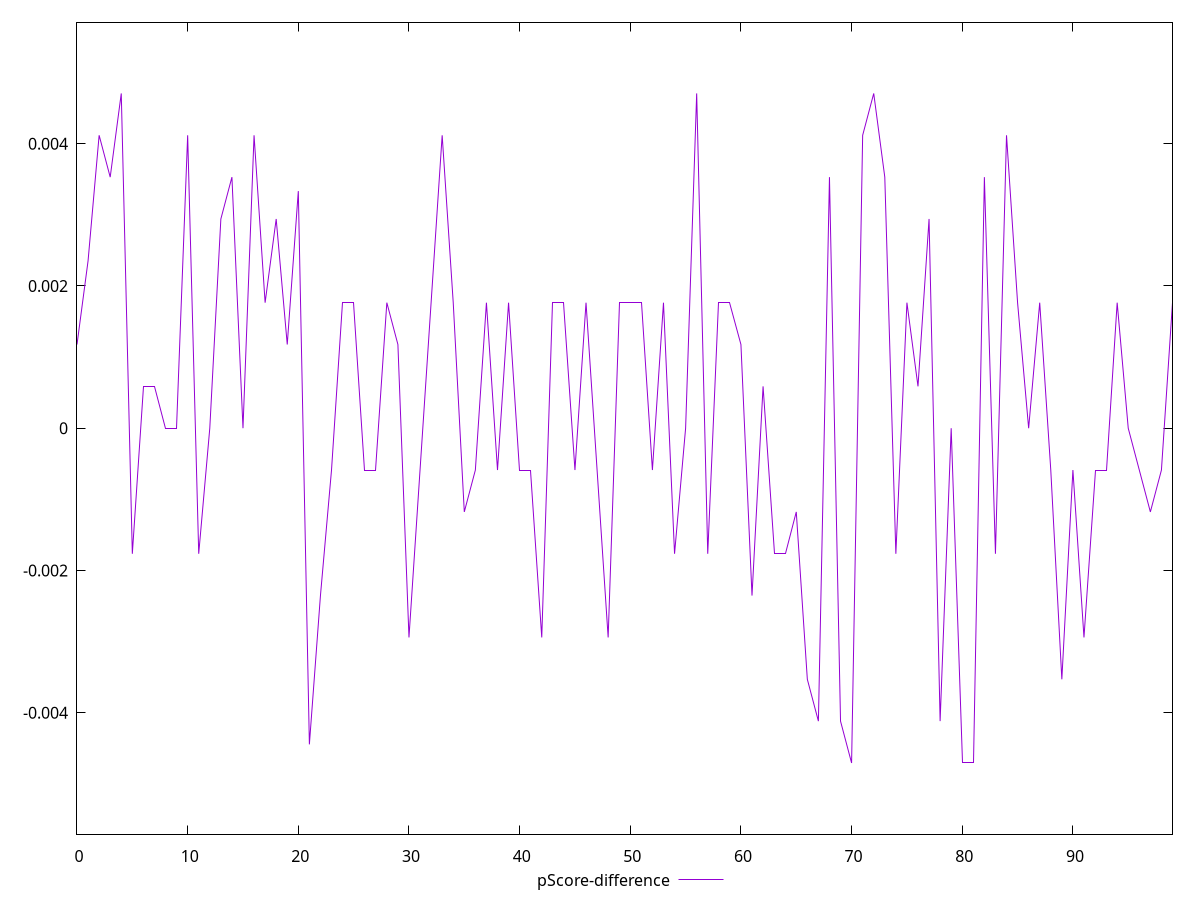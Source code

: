 reset

$pScoreDifference <<EOF
0 0.0011764705882352788
1 0.002352941176470613
2 0.004117647058823504
3 0.0035294117647058365
4 0.004705882352941171
5 -0.001764705882352946
6 0.0005882352941176672
7 0.0005882352941176117
8 0
9 0
10 0.004117647058823504
11 -0.001764705882352946
12 0
13 0.002941176470588225
14 0.003529411764705892
15 0
16 0.004117647058823504
17 0.001764705882352946
18 0.002941176470588225
19 0.0011764705882352788
20 0.0033333333333334103
21 -0.004444444444444473
22 -0.002352941176470613
23 -0.0005882352941176117
24 0.001764705882352946
25 0.001764705882352946
26 -0.0005882352941176117
27 -0.0005882352941176117
28 0.001764705882352946
29 0.0011764705882352788
30 -0.002941176470588225
31 -0.0005882352941176117
32 0.001764705882352946
33 0.004117647058823504
34 0.001764705882352946
35 -0.0011764705882353343
36 -0.0005882352941176117
37 0.001764705882352946
38 -0.0005882352941176117
39 0.001764705882352946
40 -0.0005882352941176117
41 -0.0005882352941176117
42 -0.002941176470588225
43 0.001764705882352946
44 0.001764705882352946
45 -0.0005882352941176117
46 0.001764705882352946
47 -0.0005882352941176117
48 -0.002941176470588225
49 0.001764705882352946
50 0.001764705882352946
51 0.001764705882352946
52 -0.0005882352941176117
53 0.001764705882352946
54 -0.001764705882352946
55 0
56 0.004705882352941171
57 -0.001764705882352946
58 0.001764705882352946
59 0.001764705882352946
60 0.0011764705882352788
61 -0.002352941176470613
62 0.0005882352941176672
63 -0.001764705882352946
64 -0.001764705882352946
65 -0.0011764705882353343
66 -0.003529411764705892
67 -0.004117647058823504
68 0.003529411764705892
69 -0.004117647058823559
70 -0.004705882352941171
71 0.004117647058823504
72 0.004705882352941171
73 0.0035294117647058365
74 -0.0017647058823528905
75 0.001764705882352946
76 0.0005882352941176117
77 0.002941176470588225
78 -0.004117647058823559
79 0
80 -0.004705882352941171
81 -0.004705882352941171
82 0.003529411764705892
83 -0.001764705882352946
84 0.004117647058823504
85 0.001764705882352946
86 0
87 0.001764705882352946
88 -0.0005882352941176117
89 -0.003529411764705892
90 -0.0005882352941176117
91 -0.002941176470588225
92 -0.0005882352941176117
93 -0.0005882352941176117
94 0.001764705882352946
95 0
96 -0.0005882352941176117
97 -0.0011764705882352788
98 -0.0005882352941176117
99 0.001764705882352946
EOF

set key outside below
set xrange [0:99]
set yrange [-0.005705882352941171:0.005705882352941171]
set trange [-0.005705882352941171:0.005705882352941171]
set terminal svg size 640, 500 enhanced background rgb 'white'
set output "reprap/uses-webp-images/samples/pages+cached+noexternal+nomedia/pScore-difference/values.svg"

plot $pScoreDifference title "pScore-difference" with line

reset
